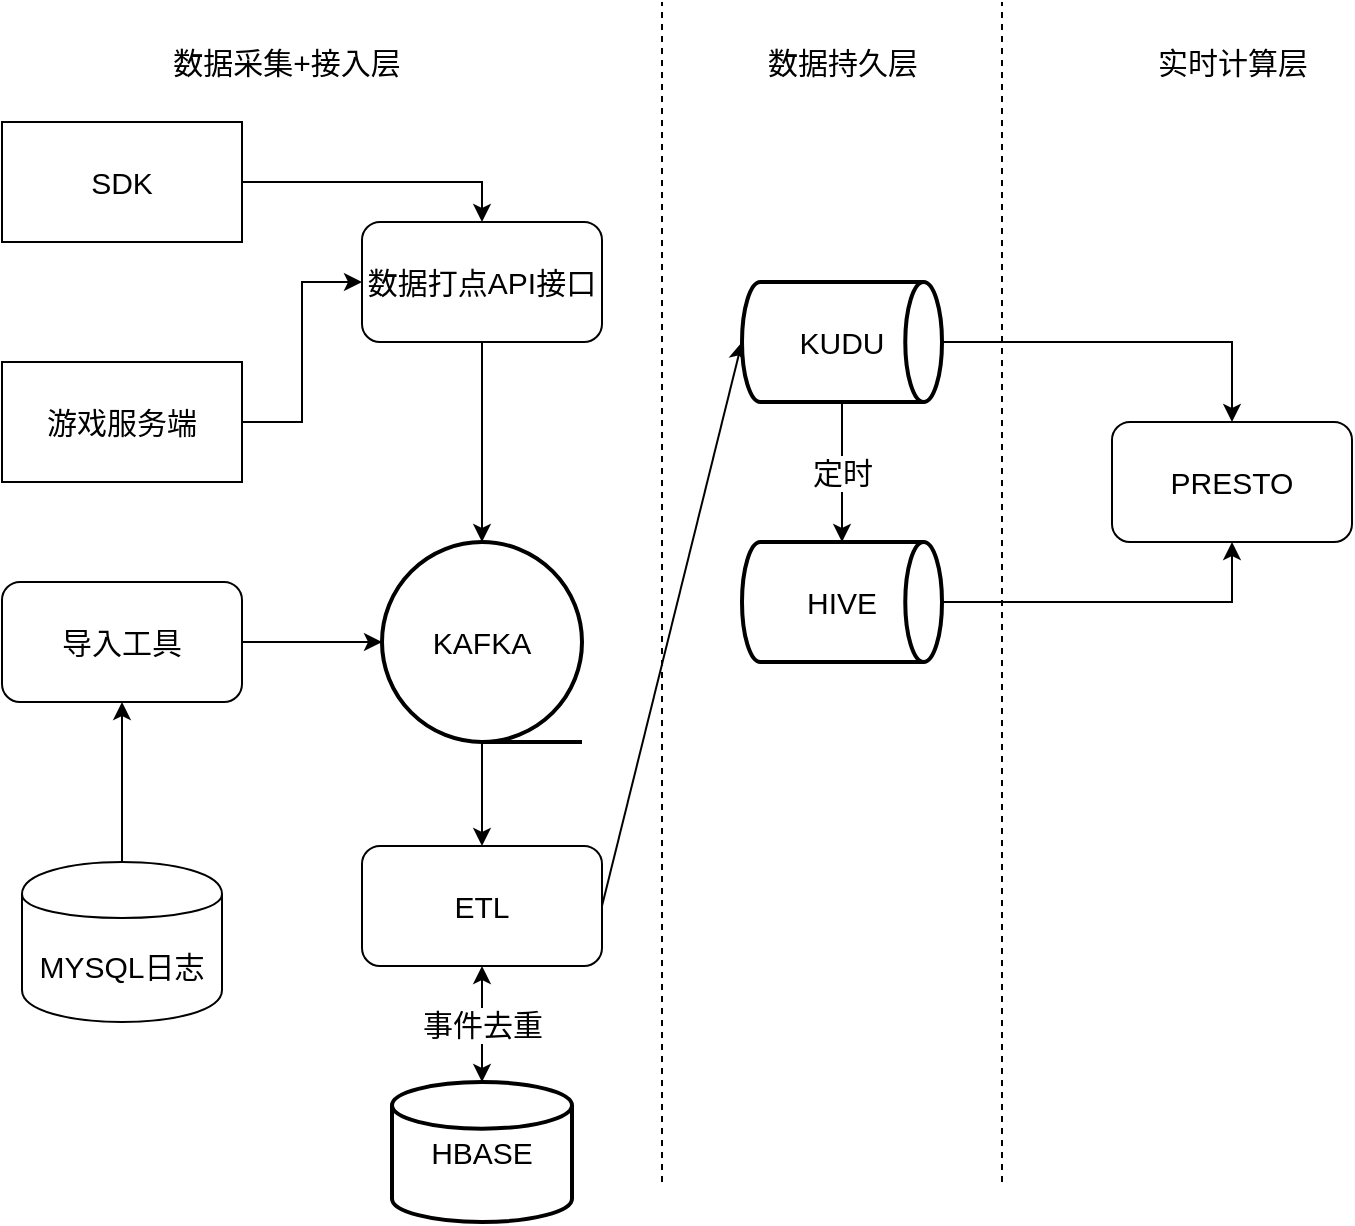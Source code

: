 <mxfile version="13.1.3" type="github">
  <diagram id="_ZZhRwRfdDSKz6Nqyyi-" name="第 1 页">
    <mxGraphModel dx="1422" dy="802" grid="1" gridSize="10" guides="1" tooltips="1" connect="1" arrows="1" fold="1" page="1" pageScale="1" pageWidth="827" pageHeight="1169" math="0" shadow="0">
      <root>
        <mxCell id="0" />
        <mxCell id="1" parent="0" />
        <mxCell id="C9zQ4FDbB_6z4XzigYcC-10" value="" style="edgeStyle=orthogonalEdgeStyle;rounded=0;orthogonalLoop=1;jettySize=auto;html=1;entryX=0.5;entryY=0;entryDx=0;entryDy=0;entryPerimeter=0;fontStyle=0;fontSize=15;" edge="1" parent="1" source="C9zQ4FDbB_6z4XzigYcC-1" target="C9zQ4FDbB_6z4XzigYcC-17">
          <mxGeometry relative="1" as="geometry">
            <mxPoint x="300" y="300" as="targetPoint" />
          </mxGeometry>
        </mxCell>
        <mxCell id="C9zQ4FDbB_6z4XzigYcC-1" value="数据打点API接口" style="rounded=1;whiteSpace=wrap;html=1;fontStyle=0;fontSize=15;" vertex="1" parent="1">
          <mxGeometry x="240" y="120" width="120" height="60" as="geometry" />
        </mxCell>
        <mxCell id="C9zQ4FDbB_6z4XzigYcC-5" value="" style="edgeStyle=orthogonalEdgeStyle;rounded=0;orthogonalLoop=1;jettySize=auto;html=1;entryX=0.5;entryY=0;entryDx=0;entryDy=0;fontStyle=0;fontSize=15;" edge="1" parent="1" source="C9zQ4FDbB_6z4XzigYcC-2" target="C9zQ4FDbB_6z4XzigYcC-1">
          <mxGeometry relative="1" as="geometry">
            <mxPoint x="260" y="100" as="targetPoint" />
          </mxGeometry>
        </mxCell>
        <mxCell id="C9zQ4FDbB_6z4XzigYcC-2" value="SDK" style="rounded=0;whiteSpace=wrap;html=1;fontStyle=0;fontSize=15;" vertex="1" parent="1">
          <mxGeometry x="60" y="70" width="120" height="60" as="geometry" />
        </mxCell>
        <mxCell id="C9zQ4FDbB_6z4XzigYcC-7" value="" style="edgeStyle=orthogonalEdgeStyle;rounded=0;orthogonalLoop=1;jettySize=auto;html=1;entryX=0;entryY=0.5;entryDx=0;entryDy=0;fontStyle=0;fontSize=15;" edge="1" parent="1" source="C9zQ4FDbB_6z4XzigYcC-3" target="C9zQ4FDbB_6z4XzigYcC-1">
          <mxGeometry relative="1" as="geometry">
            <mxPoint x="260" y="220" as="targetPoint" />
          </mxGeometry>
        </mxCell>
        <mxCell id="C9zQ4FDbB_6z4XzigYcC-3" value="游戏服务端" style="rounded=0;whiteSpace=wrap;html=1;fontStyle=0;fontSize=15;" vertex="1" parent="1">
          <mxGeometry x="60" y="190" width="120" height="60" as="geometry" />
        </mxCell>
        <mxCell id="C9zQ4FDbB_6z4XzigYcC-16" value="" style="edgeStyle=orthogonalEdgeStyle;rounded=0;orthogonalLoop=1;jettySize=auto;html=1;exitX=0.5;exitY=1;exitDx=0;exitDy=0;exitPerimeter=0;fontStyle=0;fontSize=15;" edge="1" parent="1" source="C9zQ4FDbB_6z4XzigYcC-17" target="C9zQ4FDbB_6z4XzigYcC-15">
          <mxGeometry relative="1" as="geometry">
            <mxPoint x="300" y="360" as="sourcePoint" />
          </mxGeometry>
        </mxCell>
        <mxCell id="C9zQ4FDbB_6z4XzigYcC-23" value="" style="rounded=0;orthogonalLoop=1;jettySize=auto;html=1;entryX=0;entryY=0.5;entryDx=0;entryDy=0;entryPerimeter=0;exitX=1;exitY=0.5;exitDx=0;exitDy=0;fontStyle=0;fontSize=15;" edge="1" parent="1" source="C9zQ4FDbB_6z4XzigYcC-15" target="C9zQ4FDbB_6z4XzigYcC-19">
          <mxGeometry relative="1" as="geometry">
            <mxPoint x="440" y="470" as="targetPoint" />
          </mxGeometry>
        </mxCell>
        <mxCell id="C9zQ4FDbB_6z4XzigYcC-29" value="事件去重" style="edgeStyle=none;rounded=0;orthogonalLoop=1;jettySize=auto;html=1;startArrow=classic;startFill=1;fontStyle=0;fontSize=15;" edge="1" parent="1" source="C9zQ4FDbB_6z4XzigYcC-15" target="C9zQ4FDbB_6z4XzigYcC-28">
          <mxGeometry relative="1" as="geometry" />
        </mxCell>
        <mxCell id="C9zQ4FDbB_6z4XzigYcC-15" value="ETL" style="rounded=1;whiteSpace=wrap;html=1;fontStyle=0;fontSize=15;" vertex="1" parent="1">
          <mxGeometry x="240" y="432" width="120" height="60" as="geometry" />
        </mxCell>
        <mxCell id="C9zQ4FDbB_6z4XzigYcC-12" value="" style="edgeStyle=orthogonalEdgeStyle;rounded=0;orthogonalLoop=1;jettySize=auto;html=1;entryX=0;entryY=0.5;entryDx=0;entryDy=0;entryPerimeter=0;fontStyle=0;fontSize=15;" edge="1" parent="1" source="C9zQ4FDbB_6z4XzigYcC-11" target="C9zQ4FDbB_6z4XzigYcC-17">
          <mxGeometry relative="1" as="geometry">
            <mxPoint x="240" y="330" as="targetPoint" />
          </mxGeometry>
        </mxCell>
        <mxCell id="C9zQ4FDbB_6z4XzigYcC-11" value="导入工具" style="rounded=1;whiteSpace=wrap;html=1;fontStyle=0;fontSize=15;" vertex="1" parent="1">
          <mxGeometry x="60" y="300" width="120" height="60" as="geometry" />
        </mxCell>
        <mxCell id="C9zQ4FDbB_6z4XzigYcC-14" value="" style="edgeStyle=orthogonalEdgeStyle;rounded=0;orthogonalLoop=1;jettySize=auto;html=1;fontStyle=0;fontSize=15;" edge="1" parent="1" source="C9zQ4FDbB_6z4XzigYcC-13" target="C9zQ4FDbB_6z4XzigYcC-11">
          <mxGeometry relative="1" as="geometry" />
        </mxCell>
        <mxCell id="C9zQ4FDbB_6z4XzigYcC-13" value="MYSQL日志" style="shape=cylinder;whiteSpace=wrap;html=1;boundedLbl=1;backgroundOutline=1;fontStyle=0;fontSize=15;" vertex="1" parent="1">
          <mxGeometry x="70" y="440" width="100" height="80" as="geometry" />
        </mxCell>
        <mxCell id="C9zQ4FDbB_6z4XzigYcC-17" value="KAFKA" style="strokeWidth=2;html=1;shape=mxgraph.flowchart.sequential_data;whiteSpace=wrap;fontStyle=0;fontSize=15;" vertex="1" parent="1">
          <mxGeometry x="250" y="280" width="100" height="100" as="geometry" />
        </mxCell>
        <mxCell id="C9zQ4FDbB_6z4XzigYcC-25" value="定时" style="edgeStyle=none;rounded=0;orthogonalLoop=1;jettySize=auto;html=1;fontStyle=0;fontSize=15;" edge="1" parent="1" source="C9zQ4FDbB_6z4XzigYcC-19" target="C9zQ4FDbB_6z4XzigYcC-24">
          <mxGeometry relative="1" as="geometry" />
        </mxCell>
        <mxCell id="C9zQ4FDbB_6z4XzigYcC-33" value="" style="edgeStyle=orthogonalEdgeStyle;rounded=0;orthogonalLoop=1;jettySize=auto;html=1;startArrow=none;startFill=0;entryX=0.5;entryY=0;entryDx=0;entryDy=0;fontStyle=0;fontSize=15;" edge="1" parent="1" source="C9zQ4FDbB_6z4XzigYcC-19" target="C9zQ4FDbB_6z4XzigYcC-31">
          <mxGeometry relative="1" as="geometry">
            <mxPoint x="610" y="180" as="targetPoint" />
          </mxGeometry>
        </mxCell>
        <mxCell id="C9zQ4FDbB_6z4XzigYcC-19" value="KUDU" style="strokeWidth=2;html=1;shape=mxgraph.flowchart.direct_data;whiteSpace=wrap;fontStyle=0;fontSize=15;" vertex="1" parent="1">
          <mxGeometry x="430" y="150" width="100" height="60" as="geometry" />
        </mxCell>
        <mxCell id="C9zQ4FDbB_6z4XzigYcC-20" value="" style="endArrow=none;dashed=1;html=1;fontStyle=0;fontSize=15;" edge="1" parent="1">
          <mxGeometry width="50" height="50" relative="1" as="geometry">
            <mxPoint x="390" y="600" as="sourcePoint" />
            <mxPoint x="390" y="10" as="targetPoint" />
          </mxGeometry>
        </mxCell>
        <mxCell id="C9zQ4FDbB_6z4XzigYcC-35" value="" style="edgeStyle=orthogonalEdgeStyle;rounded=0;orthogonalLoop=1;jettySize=auto;html=1;startArrow=none;startFill=0;entryX=0.5;entryY=1;entryDx=0;entryDy=0;fontStyle=0;fontSize=15;" edge="1" parent="1" source="C9zQ4FDbB_6z4XzigYcC-24" target="C9zQ4FDbB_6z4XzigYcC-31">
          <mxGeometry relative="1" as="geometry">
            <mxPoint x="610" y="310" as="targetPoint" />
          </mxGeometry>
        </mxCell>
        <mxCell id="C9zQ4FDbB_6z4XzigYcC-24" value="HIVE" style="strokeWidth=2;html=1;shape=mxgraph.flowchart.direct_data;whiteSpace=wrap;fontStyle=0;fontSize=15;" vertex="1" parent="1">
          <mxGeometry x="430" y="280" width="100" height="60" as="geometry" />
        </mxCell>
        <mxCell id="C9zQ4FDbB_6z4XzigYcC-27" value="" style="endArrow=none;dashed=1;html=1;fontStyle=0;fontSize=15;" edge="1" parent="1">
          <mxGeometry width="50" height="50" relative="1" as="geometry">
            <mxPoint x="560" y="600" as="sourcePoint" />
            <mxPoint x="560" y="10" as="targetPoint" />
          </mxGeometry>
        </mxCell>
        <mxCell id="C9zQ4FDbB_6z4XzigYcC-28" value="HBASE" style="strokeWidth=2;html=1;shape=mxgraph.flowchart.database;whiteSpace=wrap;fontStyle=0;fontSize=15;" vertex="1" parent="1">
          <mxGeometry x="255" y="550" width="90" height="70" as="geometry" />
        </mxCell>
        <mxCell id="C9zQ4FDbB_6z4XzigYcC-31" value="PRESTO" style="rounded=1;whiteSpace=wrap;html=1;fontStyle=0;fontSize=15;" vertex="1" parent="1">
          <mxGeometry x="615" y="220" width="120" height="60" as="geometry" />
        </mxCell>
        <mxCell id="C9zQ4FDbB_6z4XzigYcC-36" value="数据持久层" style="text;html=1;align=center;verticalAlign=middle;resizable=0;points=[];autosize=1;fontStyle=0;fontSize=15;" vertex="1" parent="1">
          <mxGeometry x="435" y="30" width="90" height="20" as="geometry" />
        </mxCell>
        <mxCell id="C9zQ4FDbB_6z4XzigYcC-37" value="实时计算层" style="text;html=1;align=center;verticalAlign=middle;resizable=0;points=[];autosize=1;fontStyle=0;fontSize=15;" vertex="1" parent="1">
          <mxGeometry x="630" y="30" width="90" height="20" as="geometry" />
        </mxCell>
        <mxCell id="C9zQ4FDbB_6z4XzigYcC-38" value="数据采集+接入层" style="text;html=1;align=center;verticalAlign=middle;resizable=0;points=[];autosize=1;fontStyle=0;fontSize=15;" vertex="1" parent="1">
          <mxGeometry x="137" y="30" width="130" height="20" as="geometry" />
        </mxCell>
      </root>
    </mxGraphModel>
  </diagram>
</mxfile>
